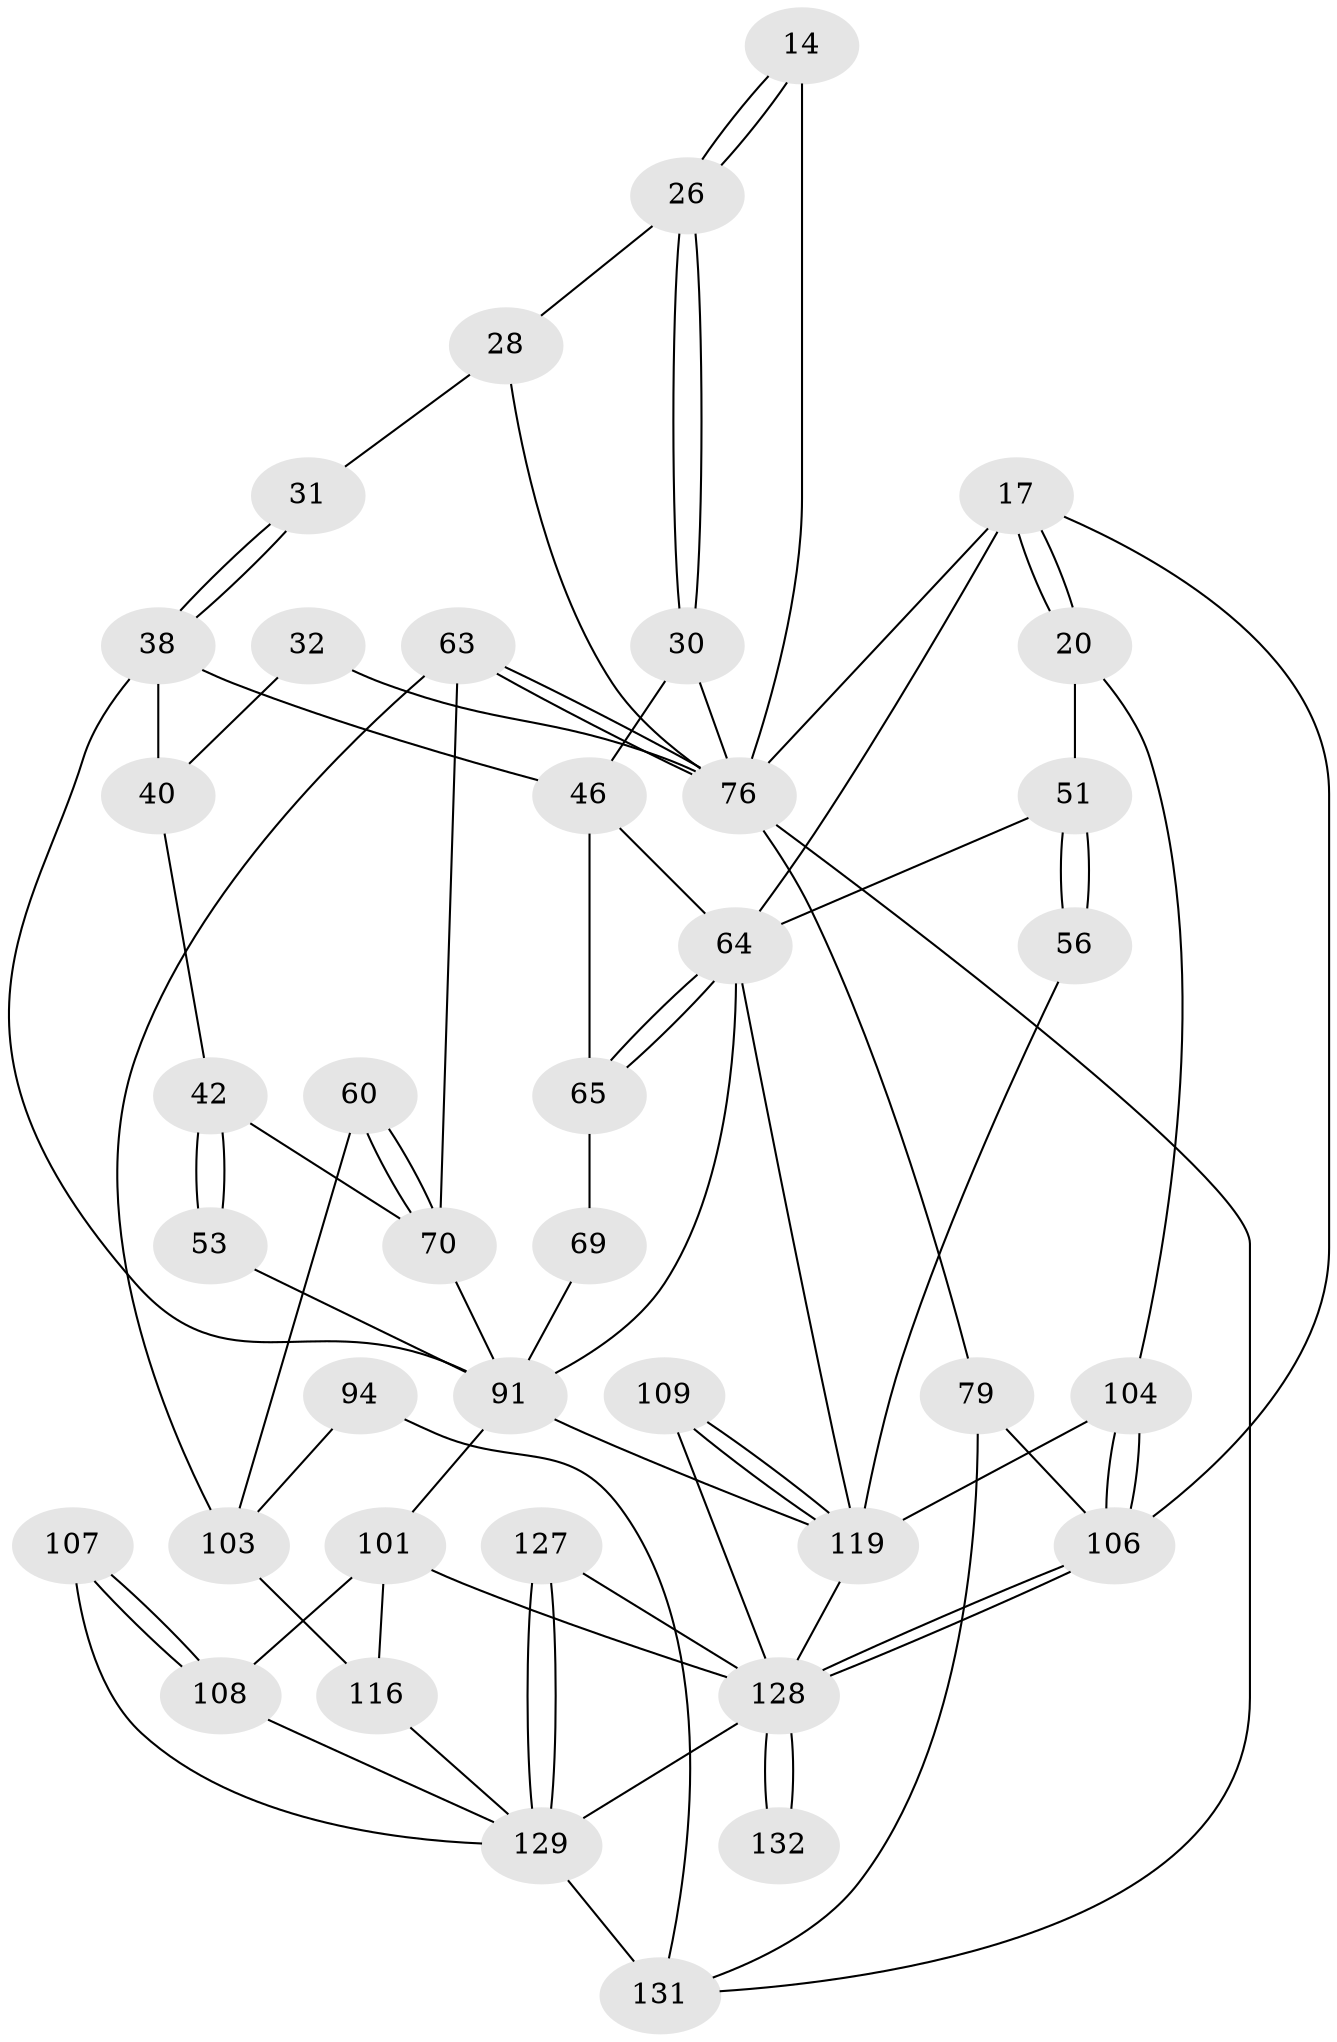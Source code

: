 // original degree distribution, {3: 0.015151515151515152, 6: 0.24242424242424243, 5: 0.48484848484848486, 4: 0.25757575757575757}
// Generated by graph-tools (version 1.1) at 2025/05/03/04/25 22:05:24]
// undirected, 39 vertices, 82 edges
graph export_dot {
graph [start="1"]
  node [color=gray90,style=filled];
  14 [pos="+0.42058542350153266+0.04729484458710884",super="+10"];
  17 [pos="+0.8290101164710753+0.029486892699225664",super="+8"];
  20 [pos="+1+0.15234959562497125"];
  26 [pos="+0.44194234169517693+0.0914120237761999"];
  28 [pos="+0.3709184538282068+0.14082909612711847",super="+27"];
  30 [pos="+0.49300541164754486+0.1477554983824839",super="+25"];
  31 [pos="+0.38643662508742654+0.16765177871986287"];
  32 [pos="+0.2834014505183312+0.14394599189194918"];
  38 [pos="+0.38444282222792214+0.1924862515878632",super="+37"];
  40 [pos="+0.3131094683349045+0.23062034130308787",super="+39"];
  42 [pos="+0.2728947397868413+0.27625814340769966",super="+41"];
  46 [pos="+0.5628825952414841+0.24540352827220288",super="+35+24"];
  51 [pos="+0.7787205694662815+0.1723886604587909",super="+50"];
  53 [pos="+0.42669231207514513+0.3574556782532213"];
  56 [pos="+0.8907260325713183+0.2947891348311204"];
  60 [pos="+0.22493599707181025+0.4210314728025992"];
  63 [pos="+0.14042220330368554+0.438669015524262",super="+49+47"];
  64 [pos="+0.7835507352191475+0.42252493973586547",super="+59"];
  65 [pos="+0.6580054332168865+0.3118172915994375",super="+54+55"];
  69 [pos="+0.6095404661669861+0.3304326132837433",super="+66"];
  70 [pos="+0.2545555906080552+0.40599031817342357",super="+43+44"];
  76 [pos="+0+0.5298314242538106",super="+48+34+29"];
  79 [pos="+0+1",super="+3"];
  91 [pos="+0.7342999600015782+0.6339737194271174",super="+81+75"];
  94 [pos="+0+0.7576566642416909"];
  101 [pos="+0.525936308129993+0.5863214471590766",super="+82+96"];
  103 [pos="+0+0.6927390540762276",super="+93"];
  104 [pos="+1+0.745854177012355",super="+72+19"];
  106 [pos="+1+1",super="+2"];
  107 [pos="+0.3952241748649087+0.6865945653554452"];
  108 [pos="+0.36928234069546034+0.7037000235985988",super="+100+102"];
  109 [pos="+0.5706259975234704+0.7802277666968395"];
  116 [pos="+0.22045075621510438+0.7647689360641857",super="+98+95"];
  119 [pos="+0.7181815159299819+0.8652123113374908",super="+89+90+105"];
  127 [pos="+0.5337635787370574+1"];
  128 [pos="+1+1",super="+122+123+126"];
  129 [pos="+0.35951688059414205+1",super="+118+120"];
  131 [pos="+0.17528561126374767+0.8689913361363066",super="+78+121+130"];
  132 [pos="+0.9649768826306314+1"];
  14 -- 26;
  14 -- 26;
  14 -- 76 [weight=3];
  17 -- 20;
  17 -- 20;
  17 -- 106;
  17 -- 76;
  17 -- 64 [weight=2];
  20 -- 51;
  20 -- 104;
  26 -- 30;
  26 -- 30;
  26 -- 28;
  28 -- 31 [weight=2];
  28 -- 76;
  30 -- 46 [weight=2];
  30 -- 76;
  31 -- 38;
  31 -- 38;
  32 -- 40;
  32 -- 76 [weight=2];
  38 -- 40 [weight=2];
  38 -- 46;
  38 -- 91;
  40 -- 42;
  42 -- 53 [weight=2];
  42 -- 53;
  42 -- 70;
  46 -- 65 [weight=2];
  46 -- 64;
  51 -- 56 [weight=2];
  51 -- 56;
  51 -- 64;
  53 -- 91;
  56 -- 119;
  60 -- 70 [weight=2];
  60 -- 70;
  60 -- 103;
  63 -- 76 [weight=4];
  63 -- 76;
  63 -- 70;
  63 -- 103;
  64 -- 65;
  64 -- 65;
  64 -- 91;
  64 -- 119;
  65 -- 69 [weight=2];
  69 -- 91 [weight=2];
  70 -- 91;
  76 -- 131;
  76 -- 79 [weight=2];
  79 -- 106 [weight=2];
  79 -- 131 [weight=2];
  91 -- 119 [weight=3];
  91 -- 101 [weight=2];
  94 -- 131 [weight=2];
  94 -- 103;
  101 -- 108 [weight=3];
  101 -- 116 [weight=2];
  101 -- 128;
  103 -- 116 [weight=4];
  104 -- 106 [weight=2];
  104 -- 106;
  104 -- 119 [weight=2];
  106 -- 128;
  106 -- 128;
  107 -- 108 [weight=2];
  107 -- 108;
  107 -- 129;
  108 -- 129;
  109 -- 119 [weight=2];
  109 -- 119;
  109 -- 128;
  116 -- 129;
  119 -- 128 [weight=2];
  127 -- 129 [weight=2];
  127 -- 129;
  127 -- 128;
  128 -- 132 [weight=3];
  128 -- 132;
  128 -- 129 [weight=2];
  129 -- 131 [weight=2];
}
